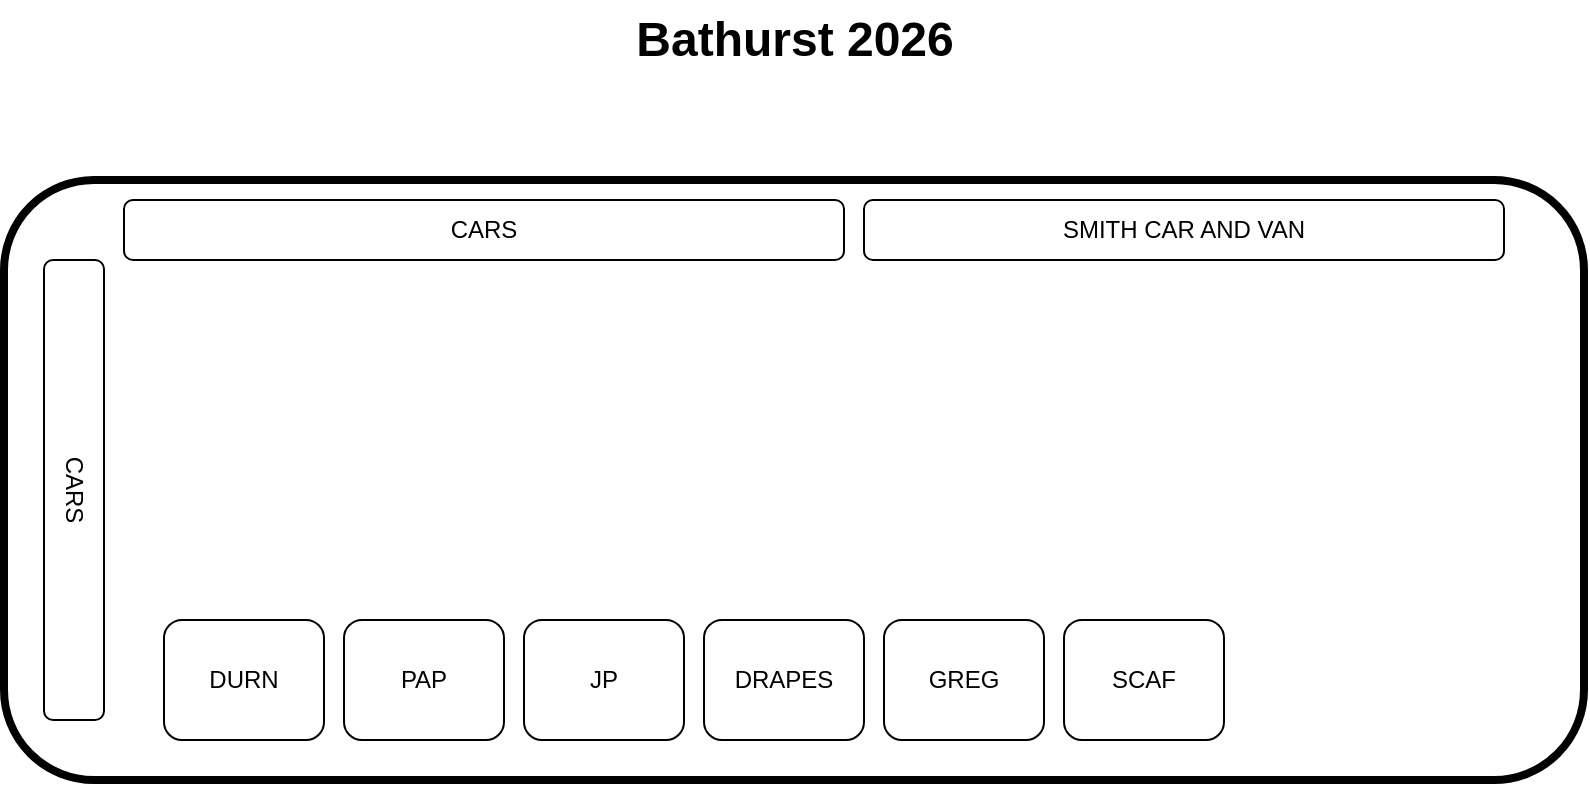 <mxfile version="28.1.0">
  <diagram name="Page-1" id="mswkMOKTMpmrCU7IgL7Y">
    <mxGraphModel dx="1018" dy="597" grid="1" gridSize="10" guides="1" tooltips="1" connect="1" arrows="1" fold="1" page="1" pageScale="1" pageWidth="850" pageHeight="1100" math="0" shadow="0">
      <root>
        <mxCell id="0" />
        <mxCell id="1" parent="0" />
        <mxCell id="SHAGdViYhKISOcNkKFJp-1" value="" style="rounded=1;whiteSpace=wrap;html=1;strokeWidth=4;" vertex="1" parent="1">
          <mxGeometry x="30" y="160" width="790" height="300" as="geometry" />
        </mxCell>
        <mxCell id="SHAGdViYhKISOcNkKFJp-3" value="Bathurst 2026" style="text;strokeColor=none;fillColor=none;html=1;fontSize=24;fontStyle=1;verticalAlign=middle;align=center;" vertex="1" parent="1">
          <mxGeometry x="375" y="70" width="100" height="40" as="geometry" />
        </mxCell>
        <mxCell id="SHAGdViYhKISOcNkKFJp-4" value="CARS" style="rounded=1;whiteSpace=wrap;html=1;" vertex="1" parent="1">
          <mxGeometry x="90" y="170" width="360" height="30" as="geometry" />
        </mxCell>
        <mxCell id="SHAGdViYhKISOcNkKFJp-5" value="CARS" style="rounded=1;whiteSpace=wrap;html=1;rotation=90;" vertex="1" parent="1">
          <mxGeometry x="-50" y="300" width="230" height="30" as="geometry" />
        </mxCell>
        <mxCell id="SHAGdViYhKISOcNkKFJp-6" value="DURN" style="rounded=1;whiteSpace=wrap;html=1;" vertex="1" parent="1">
          <mxGeometry x="110" y="380" width="80" height="60" as="geometry" />
        </mxCell>
        <mxCell id="SHAGdViYhKISOcNkKFJp-12" value="JP&lt;span style=&quot;color: rgba(0, 0, 0, 0); font-family: monospace; font-size: 0px; text-align: start; text-wrap-mode: nowrap;&quot;&gt;%3CmxGraphModel%3E%3Croot%3E%3CmxCell%20id%3D%220%22%2F%3E%3CmxCell%20id%3D%221%22%20parent%3D%220%22%2F%3E%3CmxCell%20id%3D%222%22%20value%3D%22DURN%22%20style%3D%22rounded%3D1%3BwhiteSpace%3Dwrap%3Bhtml%3D1%3B%22%20vertex%3D%221%22%20parent%3D%221%22%3E%3CmxGeometry%20x%3D%22108%22%20y%3D%22380%22%20width%3D%2282%22%20height%3D%2260%22%20as%3D%22geometry%22%2F%3E%3C%2FmxCell%3E%3C%2Froot%3E%3C%2FmxGraphModel%3E&lt;/span&gt;" style="rounded=1;whiteSpace=wrap;html=1;" vertex="1" parent="1">
          <mxGeometry x="290" y="380" width="80" height="60" as="geometry" />
        </mxCell>
        <mxCell id="SHAGdViYhKISOcNkKFJp-13" value="PAP" style="rounded=1;whiteSpace=wrap;html=1;" vertex="1" parent="1">
          <mxGeometry x="200" y="380" width="80" height="60" as="geometry" />
        </mxCell>
        <mxCell id="SHAGdViYhKISOcNkKFJp-14" value="DRAPES" style="rounded=1;whiteSpace=wrap;html=1;" vertex="1" parent="1">
          <mxGeometry x="380" y="380" width="80" height="60" as="geometry" />
        </mxCell>
        <mxCell id="SHAGdViYhKISOcNkKFJp-15" value="GREG" style="rounded=1;whiteSpace=wrap;html=1;" vertex="1" parent="1">
          <mxGeometry x="470" y="380" width="80" height="60" as="geometry" />
        </mxCell>
        <mxCell id="SHAGdViYhKISOcNkKFJp-16" value="SCAF" style="rounded=1;whiteSpace=wrap;html=1;" vertex="1" parent="1">
          <mxGeometry x="560" y="380" width="80" height="60" as="geometry" />
        </mxCell>
        <mxCell id="SHAGdViYhKISOcNkKFJp-17" value="SMITH CAR AND VAN" style="rounded=1;whiteSpace=wrap;html=1;" vertex="1" parent="1">
          <mxGeometry x="460" y="170" width="320" height="30" as="geometry" />
        </mxCell>
      </root>
    </mxGraphModel>
  </diagram>
</mxfile>
